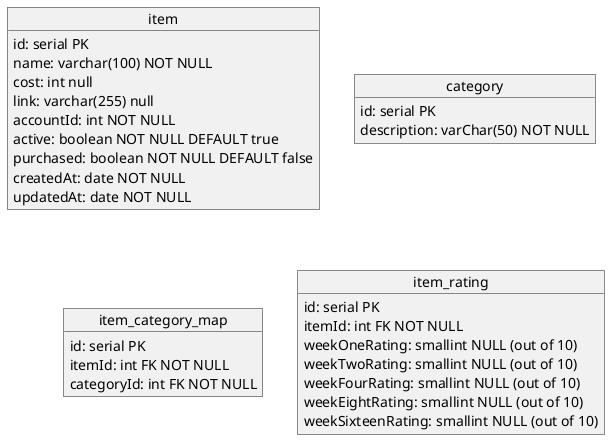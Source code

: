 @startuml

object item {
    id: serial PK
    name: varchar(100) NOT NULL
    cost: int null
    link: varchar(255) null
    accountId: int NOT NULL
    active: boolean NOT NULL DEFAULT true
    purchased: boolean NOT NULL DEFAULT false
    createdAt: date NOT NULL
    updatedAt: date NOT NULL
}

object category {
    id: serial PK
    description: varChar(50) NOT NULL
}

object item_category_map {
    id: serial PK
    itemId: int FK NOT NULL
    categoryId: int FK NOT NULL
}

object item_rating {
    id: serial PK
    itemId: int FK NOT NULL
    weekOneRating: smallint NULL (out of 10)
    weekTwoRating: smallint NULL (out of 10)
    weekFourRating: smallint NULL (out of 10)
    weekEightRating: smallint NULL (out of 10)
    weekSixteenRating: smallint NULL (out of 10)
}

@enduml